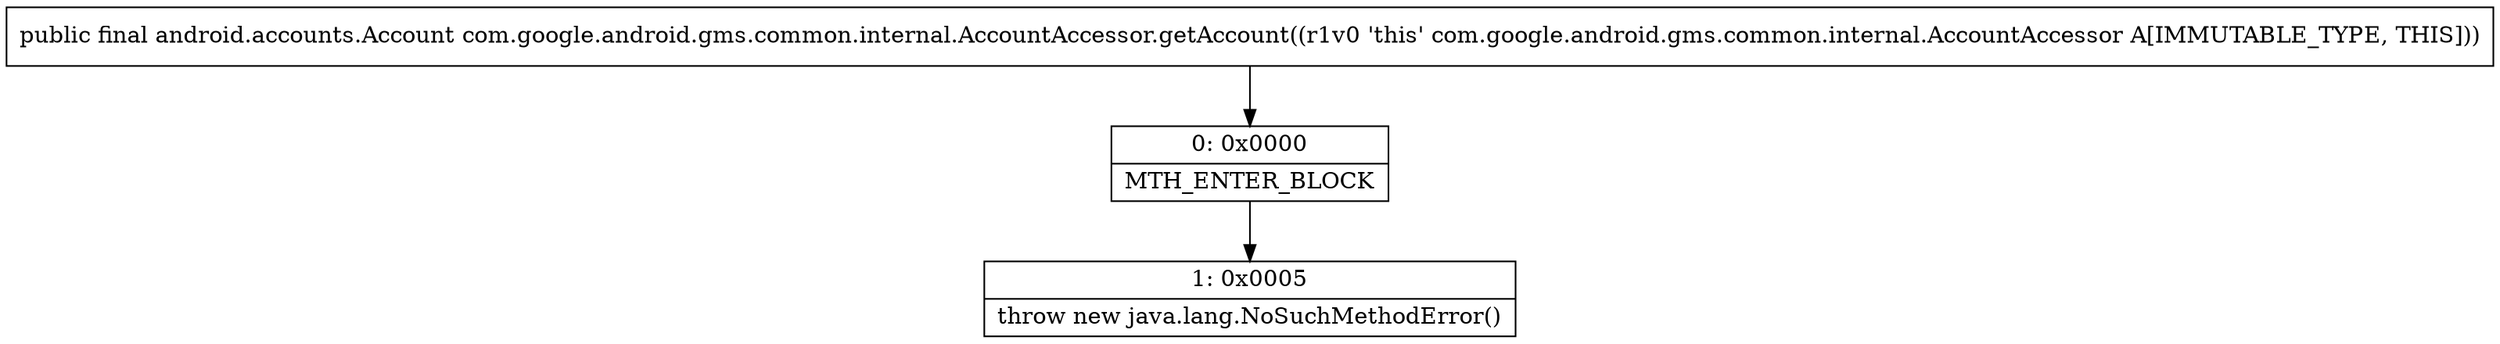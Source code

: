 digraph "CFG forcom.google.android.gms.common.internal.AccountAccessor.getAccount()Landroid\/accounts\/Account;" {
Node_0 [shape=record,label="{0\:\ 0x0000|MTH_ENTER_BLOCK\l}"];
Node_1 [shape=record,label="{1\:\ 0x0005|throw new java.lang.NoSuchMethodError()\l}"];
MethodNode[shape=record,label="{public final android.accounts.Account com.google.android.gms.common.internal.AccountAccessor.getAccount((r1v0 'this' com.google.android.gms.common.internal.AccountAccessor A[IMMUTABLE_TYPE, THIS])) }"];
MethodNode -> Node_0;
Node_0 -> Node_1;
}

